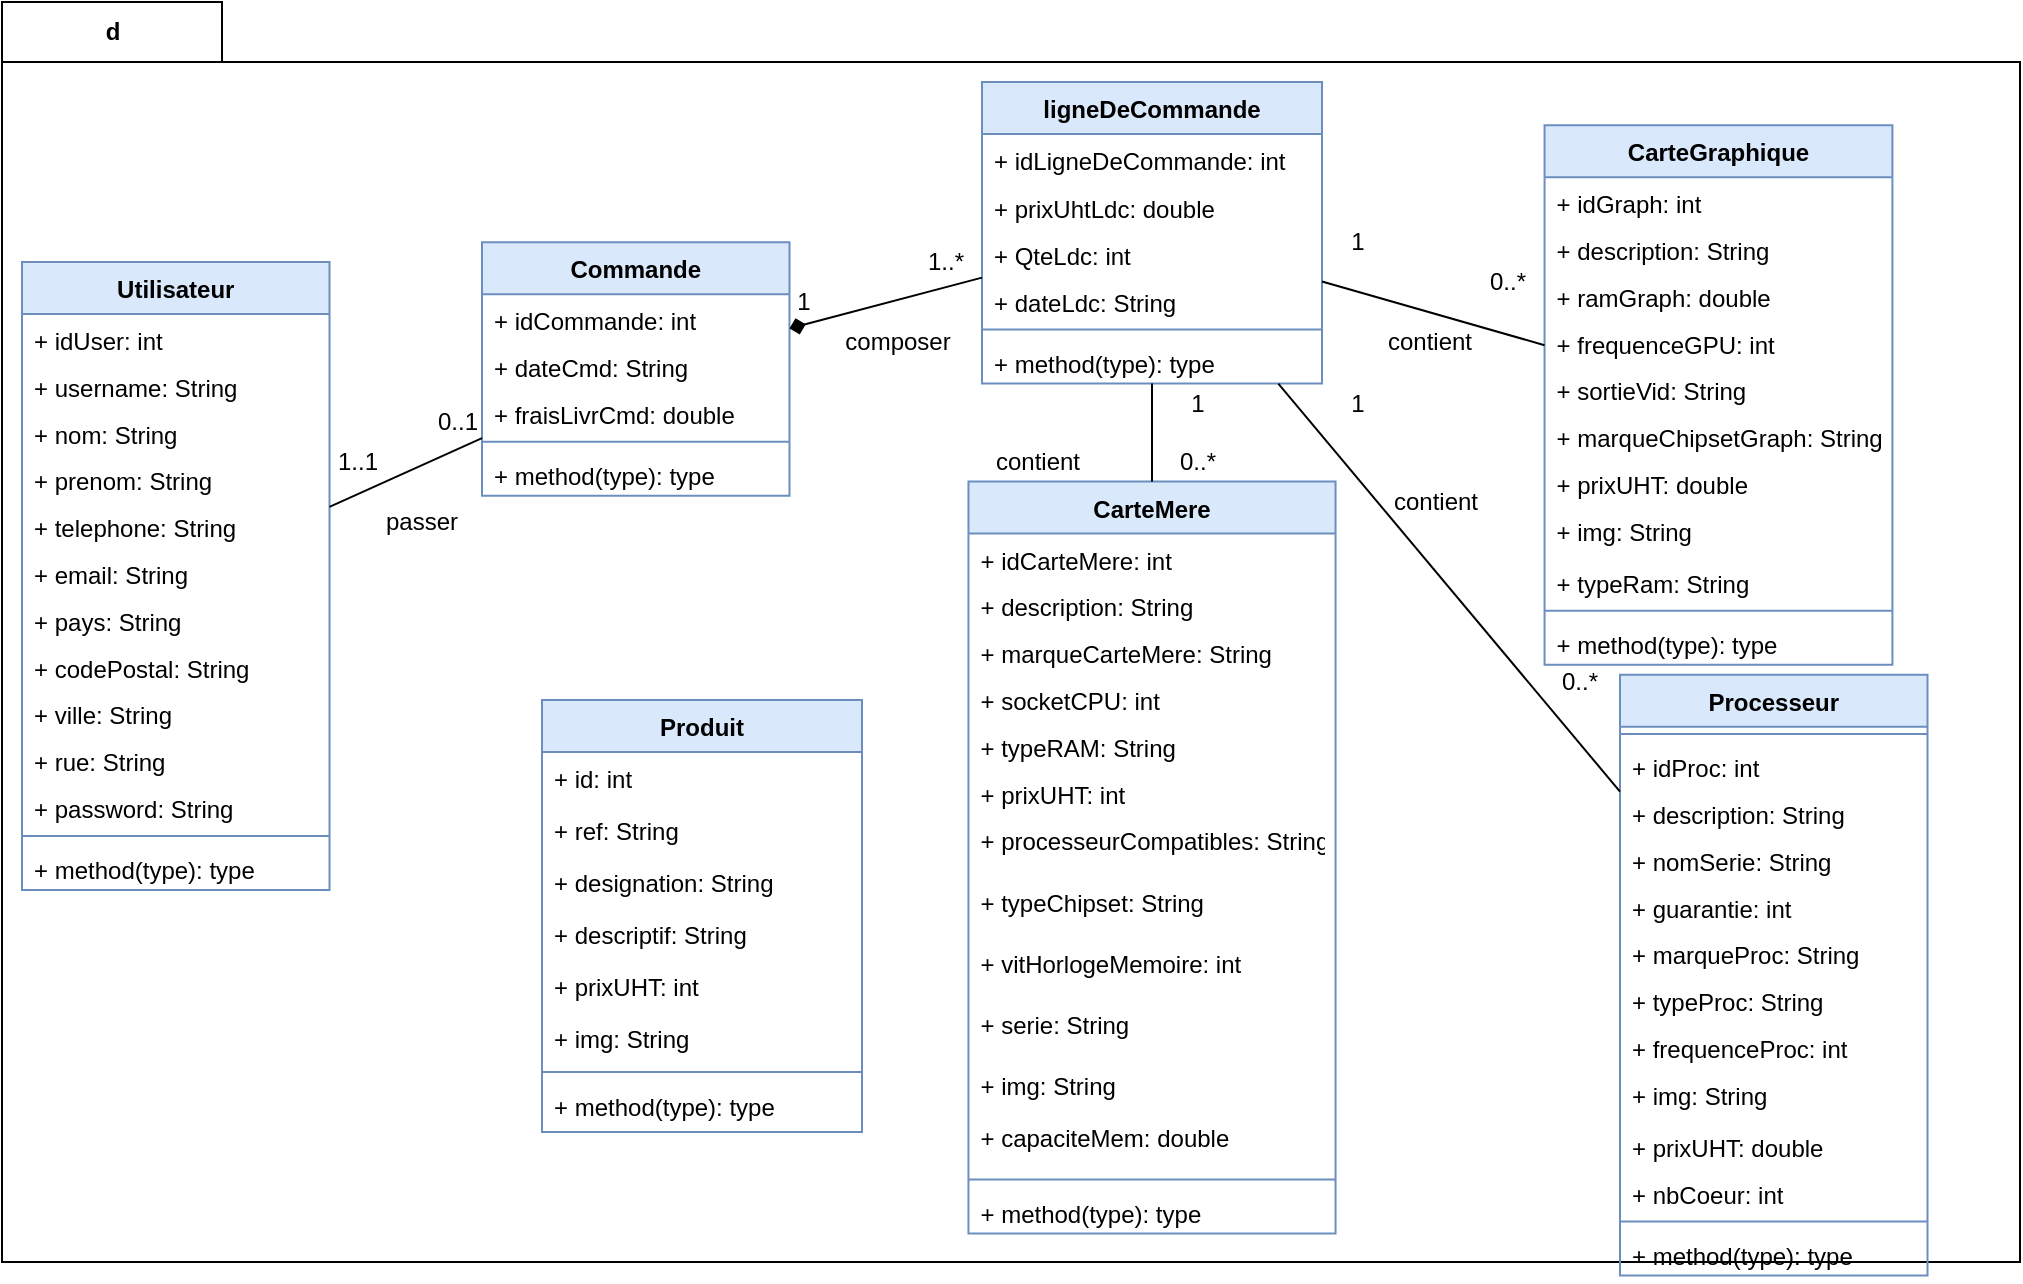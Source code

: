 <mxfile version="20.7.4" type="device"><diagram id="jd0MI3ag6T3FmrMU5Dw0" name="Page-1"><mxGraphModel dx="2291" dy="2435" grid="1" gridSize="10" guides="1" tooltips="1" connect="1" arrows="1" fold="1" page="1" pageScale="1" pageWidth="1169" pageHeight="827" math="0" shadow="0"><root><mxCell id="0"/><mxCell id="1" parent="0"/><mxCell id="aDa-YUK-E_-Q9KvznDAi-1" value="d" style="shape=folder;fontStyle=1;tabWidth=110;tabHeight=30;tabPosition=left;html=1;boundedLbl=1;labelInHeader=1;container=1;collapsible=0;" parent="1" vertex="1"><mxGeometry x="-1110" y="-1570" width="1009" height="630" as="geometry"/></mxCell><mxCell id="aDa-YUK-E_-Q9KvznDAi-2" value="" style="html=1;strokeColor=none;resizeWidth=1;resizeHeight=1;fillColor=none;part=1;connectable=0;allowArrows=0;deletable=0;" parent="aDa-YUK-E_-Q9KvznDAi-1" vertex="1"><mxGeometry width="1009.0" height="441.0" relative="1" as="geometry"><mxPoint y="30" as="offset"/></mxGeometry></mxCell><mxCell id="aDa-YUK-E_-Q9KvznDAi-3" value="Utilisateur" style="swimlane;fontStyle=1;align=center;verticalAlign=top;childLayout=stackLayout;horizontal=1;startSize=26;horizontalStack=0;resizeParent=1;resizeParentMax=0;resizeLast=0;collapsible=1;marginBottom=0;fillColor=#dae8fc;strokeColor=#6c8ebf;" parent="aDa-YUK-E_-Q9KvznDAi-1" vertex="1"><mxGeometry x="10.002" y="130.0" width="153.752" height="314.0" as="geometry"/></mxCell><mxCell id="aDa-YUK-E_-Q9KvznDAi-27" value="+ idUser: int" style="text;strokeColor=none;fillColor=none;align=left;verticalAlign=top;spacingLeft=4;spacingRight=4;overflow=hidden;rotatable=0;points=[[0,0.5],[1,0.5]];portConstraint=eastwest;" parent="aDa-YUK-E_-Q9KvznDAi-3" vertex="1"><mxGeometry y="26" width="153.752" height="23.4" as="geometry"/></mxCell><mxCell id="aDa-YUK-E_-Q9KvznDAi-4" value="+ username: String" style="text;strokeColor=none;fillColor=none;align=left;verticalAlign=top;spacingLeft=4;spacingRight=4;overflow=hidden;rotatable=0;points=[[0,0.5],[1,0.5]];portConstraint=eastwest;" parent="aDa-YUK-E_-Q9KvznDAi-3" vertex="1"><mxGeometry y="49.4" width="153.752" height="23.4" as="geometry"/></mxCell><mxCell id="_Gx2dROHAMaUT0edhnVg-2" value="+ nom: String" style="text;strokeColor=none;fillColor=none;align=left;verticalAlign=top;spacingLeft=4;spacingRight=4;overflow=hidden;rotatable=0;points=[[0,0.5],[1,0.5]];portConstraint=eastwest;" parent="aDa-YUK-E_-Q9KvznDAi-3" vertex="1"><mxGeometry y="72.8" width="153.752" height="23.4" as="geometry"/></mxCell><mxCell id="_Gx2dROHAMaUT0edhnVg-3" value="+ prenom: String" style="text;strokeColor=none;fillColor=none;align=left;verticalAlign=top;spacingLeft=4;spacingRight=4;overflow=hidden;rotatable=0;points=[[0,0.5],[1,0.5]];portConstraint=eastwest;" parent="aDa-YUK-E_-Q9KvznDAi-3" vertex="1"><mxGeometry y="96.2" width="153.752" height="23.4" as="geometry"/></mxCell><mxCell id="_Gx2dROHAMaUT0edhnVg-4" value="+ telephone: String" style="text;strokeColor=none;fillColor=none;align=left;verticalAlign=top;spacingLeft=4;spacingRight=4;overflow=hidden;rotatable=0;points=[[0,0.5],[1,0.5]];portConstraint=eastwest;" parent="aDa-YUK-E_-Q9KvznDAi-3" vertex="1"><mxGeometry y="119.6" width="153.752" height="23.4" as="geometry"/></mxCell><mxCell id="_Gx2dROHAMaUT0edhnVg-5" value="+ email: String" style="text;strokeColor=none;fillColor=none;align=left;verticalAlign=top;spacingLeft=4;spacingRight=4;overflow=hidden;rotatable=0;points=[[0,0.5],[1,0.5]];portConstraint=eastwest;" parent="aDa-YUK-E_-Q9KvznDAi-3" vertex="1"><mxGeometry y="143.0" width="153.752" height="23.4" as="geometry"/></mxCell><mxCell id="_Gx2dROHAMaUT0edhnVg-41" value="+ pays: String" style="text;strokeColor=none;fillColor=none;align=left;verticalAlign=top;spacingLeft=4;spacingRight=4;overflow=hidden;rotatable=0;points=[[0,0.5],[1,0.5]];portConstraint=eastwest;" parent="aDa-YUK-E_-Q9KvznDAi-3" vertex="1"><mxGeometry y="166.4" width="153.752" height="23.4" as="geometry"/></mxCell><mxCell id="_Gx2dROHAMaUT0edhnVg-42" value="+ codePostal: String" style="text;strokeColor=none;fillColor=none;align=left;verticalAlign=top;spacingLeft=4;spacingRight=4;overflow=hidden;rotatable=0;points=[[0,0.5],[1,0.5]];portConstraint=eastwest;" parent="aDa-YUK-E_-Q9KvznDAi-3" vertex="1"><mxGeometry y="189.8" width="153.752" height="23.4" as="geometry"/></mxCell><mxCell id="_Gx2dROHAMaUT0edhnVg-43" value="+ ville: String" style="text;strokeColor=none;fillColor=none;align=left;verticalAlign=top;spacingLeft=4;spacingRight=4;overflow=hidden;rotatable=0;points=[[0,0.5],[1,0.5]];portConstraint=eastwest;" parent="aDa-YUK-E_-Q9KvznDAi-3" vertex="1"><mxGeometry y="213.2" width="153.752" height="23.4" as="geometry"/></mxCell><mxCell id="_Gx2dROHAMaUT0edhnVg-44" value="+ rue: String" style="text;strokeColor=none;fillColor=none;align=left;verticalAlign=top;spacingLeft=4;spacingRight=4;overflow=hidden;rotatable=0;points=[[0,0.5],[1,0.5]];portConstraint=eastwest;" parent="aDa-YUK-E_-Q9KvznDAi-3" vertex="1"><mxGeometry y="236.6" width="153.752" height="23.4" as="geometry"/></mxCell><mxCell id="aDa-YUK-E_-Q9KvznDAi-28" value="+ password: String" style="text;strokeColor=none;fillColor=none;align=left;verticalAlign=top;spacingLeft=4;spacingRight=4;overflow=hidden;rotatable=0;points=[[0,0.5],[1,0.5]];portConstraint=eastwest;" parent="aDa-YUK-E_-Q9KvznDAi-3" vertex="1"><mxGeometry y="260.0" width="153.752" height="23.4" as="geometry"/></mxCell><mxCell id="aDa-YUK-E_-Q9KvznDAi-5" value="" style="line;strokeWidth=1;fillColor=none;align=left;verticalAlign=middle;spacingTop=-1;spacingLeft=3;spacingRight=3;rotatable=0;labelPosition=right;points=[];portConstraint=eastwest;strokeColor=inherit;" parent="aDa-YUK-E_-Q9KvznDAi-3" vertex="1"><mxGeometry y="283.4" width="153.752" height="7.2" as="geometry"/></mxCell><mxCell id="aDa-YUK-E_-Q9KvznDAi-6" value="+ method(type): type" style="text;strokeColor=none;fillColor=none;align=left;verticalAlign=top;spacingLeft=4;spacingRight=4;overflow=hidden;rotatable=0;points=[[0,0.5],[1,0.5]];portConstraint=eastwest;" parent="aDa-YUK-E_-Q9KvznDAi-3" vertex="1"><mxGeometry y="290.6" width="153.752" height="23.4" as="geometry"/></mxCell><mxCell id="aDa-YUK-E_-Q9KvznDAi-7" value="Commande" style="swimlane;fontStyle=1;align=center;verticalAlign=top;childLayout=stackLayout;horizontal=1;startSize=26;horizontalStack=0;resizeParent=1;resizeParentMax=0;resizeLast=0;collapsible=1;marginBottom=0;fillColor=#dae8fc;strokeColor=#6c8ebf;" parent="aDa-YUK-E_-Q9KvznDAi-1" vertex="1"><mxGeometry x="239.997" y="120.1" width="153.752" height="126.8" as="geometry"/></mxCell><mxCell id="aDa-YUK-E_-Q9KvznDAi-8" value="+ idCommande: int" style="text;strokeColor=none;fillColor=none;align=left;verticalAlign=top;spacingLeft=4;spacingRight=4;overflow=hidden;rotatable=0;points=[[0,0.5],[1,0.5]];portConstraint=eastwest;" parent="aDa-YUK-E_-Q9KvznDAi-7" vertex="1"><mxGeometry y="26" width="153.752" height="23.4" as="geometry"/></mxCell><mxCell id="_Gx2dROHAMaUT0edhnVg-39" value="+ dateCmd: String&#10;" style="text;strokeColor=none;fillColor=none;align=left;verticalAlign=top;spacingLeft=4;spacingRight=4;overflow=hidden;rotatable=0;points=[[0,0.5],[1,0.5]];portConstraint=eastwest;" parent="aDa-YUK-E_-Q9KvznDAi-7" vertex="1"><mxGeometry y="49.4" width="153.752" height="23.4" as="geometry"/></mxCell><mxCell id="_Gx2dROHAMaUT0edhnVg-40" value="+ fraisLivrCmd: double" style="text;strokeColor=none;fillColor=none;align=left;verticalAlign=top;spacingLeft=4;spacingRight=4;overflow=hidden;rotatable=0;points=[[0,0.5],[1,0.5]];portConstraint=eastwest;" parent="aDa-YUK-E_-Q9KvznDAi-7" vertex="1"><mxGeometry y="72.8" width="153.752" height="23.4" as="geometry"/></mxCell><mxCell id="aDa-YUK-E_-Q9KvznDAi-9" value="" style="line;strokeWidth=1;fillColor=none;align=left;verticalAlign=middle;spacingTop=-1;spacingLeft=3;spacingRight=3;rotatable=0;labelPosition=right;points=[];portConstraint=eastwest;strokeColor=inherit;" parent="aDa-YUK-E_-Q9KvznDAi-7" vertex="1"><mxGeometry y="96.2" width="153.752" height="7.2" as="geometry"/></mxCell><mxCell id="aDa-YUK-E_-Q9KvznDAi-10" value="+ method(type): type" style="text;strokeColor=none;fillColor=none;align=left;verticalAlign=top;spacingLeft=4;spacingRight=4;overflow=hidden;rotatable=0;points=[[0,0.5],[1,0.5]];portConstraint=eastwest;" parent="aDa-YUK-E_-Q9KvznDAi-7" vertex="1"><mxGeometry y="103.4" width="153.752" height="23.4" as="geometry"/></mxCell><mxCell id="aDa-YUK-E_-Q9KvznDAi-11" value="ligneDeCommande" style="swimlane;fontStyle=1;align=center;verticalAlign=top;childLayout=stackLayout;horizontal=1;startSize=26;horizontalStack=0;resizeParent=1;resizeParentMax=0;resizeLast=0;collapsible=1;marginBottom=0;fillColor=#dae8fc;strokeColor=#6c8ebf;" parent="aDa-YUK-E_-Q9KvznDAi-1" vertex="1"><mxGeometry x="490" y="40.0" width="170" height="150.8" as="geometry"/></mxCell><mxCell id="aDa-YUK-E_-Q9KvznDAi-12" value="+ idLigneDeCommande: int" style="text;strokeColor=none;fillColor=none;align=left;verticalAlign=top;spacingLeft=4;spacingRight=4;overflow=hidden;rotatable=0;points=[[0,0.5],[1,0.5]];portConstraint=eastwest;" parent="aDa-YUK-E_-Q9KvznDAi-11" vertex="1"><mxGeometry y="26" width="170" height="24" as="geometry"/></mxCell><mxCell id="_Gx2dROHAMaUT0edhnVg-37" value="+ prixUhtLdc: double" style="text;strokeColor=none;fillColor=none;align=left;verticalAlign=top;spacingLeft=4;spacingRight=4;overflow=hidden;rotatable=0;points=[[0,0.5],[1,0.5]];portConstraint=eastwest;" parent="aDa-YUK-E_-Q9KvznDAi-11" vertex="1"><mxGeometry y="50" width="170" height="23.4" as="geometry"/></mxCell><mxCell id="_Gx2dROHAMaUT0edhnVg-38" value="+ QteLdc: int" style="text;strokeColor=none;fillColor=none;align=left;verticalAlign=top;spacingLeft=4;spacingRight=4;overflow=hidden;rotatable=0;points=[[0,0.5],[1,0.5]];portConstraint=eastwest;" parent="aDa-YUK-E_-Q9KvznDAi-11" vertex="1"><mxGeometry y="73.4" width="170" height="23.4" as="geometry"/></mxCell><mxCell id="_Gx2dROHAMaUT0edhnVg-36" value="+ dateLdc: String&#10;" style="text;strokeColor=none;fillColor=none;align=left;verticalAlign=top;spacingLeft=4;spacingRight=4;overflow=hidden;rotatable=0;points=[[0,0.5],[1,0.5]];portConstraint=eastwest;" parent="aDa-YUK-E_-Q9KvznDAi-11" vertex="1"><mxGeometry y="96.8" width="170" height="23.4" as="geometry"/></mxCell><mxCell id="aDa-YUK-E_-Q9KvznDAi-13" value="" style="line;strokeWidth=1;fillColor=none;align=left;verticalAlign=middle;spacingTop=-1;spacingLeft=3;spacingRight=3;rotatable=0;labelPosition=right;points=[];portConstraint=eastwest;strokeColor=inherit;" parent="aDa-YUK-E_-Q9KvznDAi-11" vertex="1"><mxGeometry y="120.2" width="170" height="7.2" as="geometry"/></mxCell><mxCell id="aDa-YUK-E_-Q9KvznDAi-14" value="+ method(type): type" style="text;strokeColor=none;fillColor=none;align=left;verticalAlign=top;spacingLeft=4;spacingRight=4;overflow=hidden;rotatable=0;points=[[0,0.5],[1,0.5]];portConstraint=eastwest;" parent="aDa-YUK-E_-Q9KvznDAi-11" vertex="1"><mxGeometry y="127.4" width="170" height="23.4" as="geometry"/></mxCell><mxCell id="aDa-YUK-E_-Q9KvznDAi-15" value="Processeur" style="swimlane;fontStyle=1;align=center;verticalAlign=top;childLayout=stackLayout;horizontal=1;startSize=26;horizontalStack=0;resizeParent=1;resizeParentMax=0;resizeLast=0;collapsible=1;marginBottom=0;fillColor=#dae8fc;strokeColor=#6c8ebf;" parent="aDa-YUK-E_-Q9KvznDAi-1" vertex="1"><mxGeometry x="808.997" y="336.39" width="153.752" height="300.4" as="geometry"/></mxCell><mxCell id="aDa-YUK-E_-Q9KvznDAi-17" value="" style="line;strokeWidth=1;fillColor=none;align=left;verticalAlign=middle;spacingTop=-1;spacingLeft=3;spacingRight=3;rotatable=0;labelPosition=right;points=[];portConstraint=eastwest;strokeColor=inherit;" parent="aDa-YUK-E_-Q9KvznDAi-15" vertex="1"><mxGeometry y="26" width="153.752" height="7.2" as="geometry"/></mxCell><mxCell id="aDa-YUK-E_-Q9KvznDAi-16" value="+ idProc: int" style="text;strokeColor=none;fillColor=none;align=left;verticalAlign=top;spacingLeft=4;spacingRight=4;overflow=hidden;rotatable=0;points=[[0,0.5],[1,0.5]];portConstraint=eastwest;" parent="aDa-YUK-E_-Q9KvznDAi-15" vertex="1"><mxGeometry y="33.2" width="153.752" height="23.4" as="geometry"/></mxCell><mxCell id="_Gx2dROHAMaUT0edhnVg-47" value="+ description: String" style="text;strokeColor=none;fillColor=none;align=left;verticalAlign=top;spacingLeft=4;spacingRight=4;overflow=hidden;rotatable=0;points=[[0,0.5],[1,0.5]];portConstraint=eastwest;" parent="aDa-YUK-E_-Q9KvznDAi-15" vertex="1"><mxGeometry y="56.6" width="153.752" height="23.4" as="geometry"/></mxCell><mxCell id="_Gx2dROHAMaUT0edhnVg-15" value="+ nomSerie: String" style="text;strokeColor=none;fillColor=none;align=left;verticalAlign=top;spacingLeft=4;spacingRight=4;overflow=hidden;rotatable=0;points=[[0,0.5],[1,0.5]];portConstraint=eastwest;" parent="aDa-YUK-E_-Q9KvznDAi-15" vertex="1"><mxGeometry y="80.0" width="153.752" height="23.4" as="geometry"/></mxCell><mxCell id="_Gx2dROHAMaUT0edhnVg-17" value="+ guarantie: int" style="text;strokeColor=none;fillColor=none;align=left;verticalAlign=top;spacingLeft=4;spacingRight=4;overflow=hidden;rotatable=0;points=[[0,0.5],[1,0.5]];portConstraint=eastwest;" parent="aDa-YUK-E_-Q9KvznDAi-15" vertex="1"><mxGeometry y="103.4" width="153.752" height="23.4" as="geometry"/></mxCell><mxCell id="_Gx2dROHAMaUT0edhnVg-18" value="+ marqueProc: String" style="text;strokeColor=none;fillColor=none;align=left;verticalAlign=top;spacingLeft=4;spacingRight=4;overflow=hidden;rotatable=0;points=[[0,0.5],[1,0.5]];portConstraint=eastwest;" parent="aDa-YUK-E_-Q9KvznDAi-15" vertex="1"><mxGeometry y="126.8" width="153.752" height="23.4" as="geometry"/></mxCell><mxCell id="_Gx2dROHAMaUT0edhnVg-16" value="+ typeProc: String" style="text;strokeColor=none;fillColor=none;align=left;verticalAlign=top;spacingLeft=4;spacingRight=4;overflow=hidden;rotatable=0;points=[[0,0.5],[1,0.5]];portConstraint=eastwest;" parent="aDa-YUK-E_-Q9KvznDAi-15" vertex="1"><mxGeometry y="150.2" width="153.752" height="23.4" as="geometry"/></mxCell><mxCell id="_Gx2dROHAMaUT0edhnVg-14" value="+ frequenceProc: int" style="text;strokeColor=none;fillColor=none;align=left;verticalAlign=top;spacingLeft=4;spacingRight=4;overflow=hidden;rotatable=0;points=[[0,0.5],[1,0.5]];portConstraint=eastwest;" parent="aDa-YUK-E_-Q9KvznDAi-15" vertex="1"><mxGeometry y="173.6" width="153.752" height="23.4" as="geometry"/></mxCell><mxCell id="M6nzqcjOnSWmdFAn4UF1-11" value="+ img: String" style="text;strokeColor=none;fillColor=none;align=left;verticalAlign=top;spacingLeft=4;spacingRight=4;overflow=hidden;rotatable=0;points=[[0,0.5],[1,0.5]];portConstraint=eastwest;" vertex="1" parent="aDa-YUK-E_-Q9KvznDAi-15"><mxGeometry y="197.0" width="153.752" height="26" as="geometry"/></mxCell><mxCell id="_Gx2dROHAMaUT0edhnVg-27" value="+ prixUHT: double" style="text;strokeColor=none;fillColor=none;align=left;verticalAlign=top;spacingLeft=4;spacingRight=4;overflow=hidden;rotatable=0;points=[[0,0.5],[1,0.5]];portConstraint=eastwest;" parent="aDa-YUK-E_-Q9KvznDAi-15" vertex="1"><mxGeometry y="223.0" width="153.752" height="23.4" as="geometry"/></mxCell><mxCell id="_Gx2dROHAMaUT0edhnVg-19" value="+ nbCoeur: int" style="text;strokeColor=none;fillColor=none;align=left;verticalAlign=top;spacingLeft=4;spacingRight=4;overflow=hidden;rotatable=0;points=[[0,0.5],[1,0.5]];portConstraint=eastwest;" parent="aDa-YUK-E_-Q9KvznDAi-15" vertex="1"><mxGeometry y="246.4" width="153.752" height="23.4" as="geometry"/></mxCell><mxCell id="_Gx2dROHAMaUT0edhnVg-30" value="" style="line;strokeWidth=1;fillColor=none;align=left;verticalAlign=middle;spacingTop=-1;spacingLeft=3;spacingRight=3;rotatable=0;labelPosition=right;points=[];portConstraint=eastwest;strokeColor=inherit;" parent="aDa-YUK-E_-Q9KvznDAi-15" vertex="1"><mxGeometry y="269.8" width="153.752" height="7.2" as="geometry"/></mxCell><mxCell id="_Gx2dROHAMaUT0edhnVg-29" value="+ method(type): type" style="text;strokeColor=none;fillColor=none;align=left;verticalAlign=top;spacingLeft=4;spacingRight=4;overflow=hidden;rotatable=0;points=[[0,0.5],[1,0.5]];portConstraint=eastwest;" parent="aDa-YUK-E_-Q9KvznDAi-15" vertex="1"><mxGeometry y="277.0" width="153.752" height="23.4" as="geometry"/></mxCell><mxCell id="aDa-YUK-E_-Q9KvznDAi-19" value="CarteGraphique" style="swimlane;fontStyle=1;align=center;verticalAlign=top;childLayout=stackLayout;horizontal=1;startSize=26;horizontalStack=0;resizeParent=1;resizeParentMax=0;resizeLast=0;collapsible=1;marginBottom=0;fillColor=#dae8fc;strokeColor=#6c8ebf;" parent="aDa-YUK-E_-Q9KvznDAi-1" vertex="1"><mxGeometry x="771.279" y="61.6" width="173.932" height="269.8" as="geometry"/></mxCell><mxCell id="aDa-YUK-E_-Q9KvznDAi-20" value="+ idGraph: int" style="text;strokeColor=none;fillColor=none;align=left;verticalAlign=top;spacingLeft=4;spacingRight=4;overflow=hidden;rotatable=0;points=[[0,0.5],[1,0.5]];portConstraint=eastwest;" parent="aDa-YUK-E_-Q9KvznDAi-19" vertex="1"><mxGeometry y="26" width="173.932" height="23.4" as="geometry"/></mxCell><mxCell id="_Gx2dROHAMaUT0edhnVg-7" value="+ description: String" style="text;strokeColor=none;fillColor=none;align=left;verticalAlign=top;spacingLeft=4;spacingRight=4;overflow=hidden;rotatable=0;points=[[0,0.5],[1,0.5]];portConstraint=eastwest;" parent="aDa-YUK-E_-Q9KvznDAi-19" vertex="1"><mxGeometry y="49.4" width="173.932" height="23.4" as="geometry"/></mxCell><mxCell id="_Gx2dROHAMaUT0edhnVg-8" value="+ ramGraph: double" style="text;strokeColor=none;fillColor=none;align=left;verticalAlign=top;spacingLeft=4;spacingRight=4;overflow=hidden;rotatable=0;points=[[0,0.5],[1,0.5]];portConstraint=eastwest;" parent="aDa-YUK-E_-Q9KvznDAi-19" vertex="1"><mxGeometry y="72.8" width="173.932" height="23.4" as="geometry"/></mxCell><mxCell id="_Gx2dROHAMaUT0edhnVg-9" value="+ frequenceGPU: int" style="text;strokeColor=none;fillColor=none;align=left;verticalAlign=top;spacingLeft=4;spacingRight=4;overflow=hidden;rotatable=0;points=[[0,0.5],[1,0.5]];portConstraint=eastwest;" parent="aDa-YUK-E_-Q9KvznDAi-19" vertex="1"><mxGeometry y="96.2" width="173.932" height="23.4" as="geometry"/></mxCell><mxCell id="_Gx2dROHAMaUT0edhnVg-10" value="+ sortieVid: String" style="text;strokeColor=none;fillColor=none;align=left;verticalAlign=top;spacingLeft=4;spacingRight=4;overflow=hidden;rotatable=0;points=[[0,0.5],[1,0.5]];portConstraint=eastwest;" parent="aDa-YUK-E_-Q9KvznDAi-19" vertex="1"><mxGeometry y="119.6" width="173.932" height="23.4" as="geometry"/></mxCell><mxCell id="_Gx2dROHAMaUT0edhnVg-11" value="+ marqueChipsetGraph: String" style="text;strokeColor=none;fillColor=none;align=left;verticalAlign=top;spacingLeft=4;spacingRight=4;overflow=hidden;rotatable=0;points=[[0,0.5],[1,0.5]];portConstraint=eastwest;" parent="aDa-YUK-E_-Q9KvznDAi-19" vertex="1"><mxGeometry y="143.0" width="173.932" height="23.4" as="geometry"/></mxCell><mxCell id="_Gx2dROHAMaUT0edhnVg-26" value="+ prixUHT: double" style="text;strokeColor=none;fillColor=none;align=left;verticalAlign=top;spacingLeft=4;spacingRight=4;overflow=hidden;rotatable=0;points=[[0,0.5],[1,0.5]];portConstraint=eastwest;" parent="aDa-YUK-E_-Q9KvznDAi-19" vertex="1"><mxGeometry y="166.4" width="173.932" height="23.4" as="geometry"/></mxCell><mxCell id="M6nzqcjOnSWmdFAn4UF1-12" value="+ img: String" style="text;strokeColor=none;fillColor=none;align=left;verticalAlign=top;spacingLeft=4;spacingRight=4;overflow=hidden;rotatable=0;points=[[0,0.5],[1,0.5]];portConstraint=eastwest;" vertex="1" parent="aDa-YUK-E_-Q9KvznDAi-19"><mxGeometry y="189.8" width="173.932" height="26" as="geometry"/></mxCell><mxCell id="_Gx2dROHAMaUT0edhnVg-12" value="+ typeRam: String" style="text;strokeColor=none;fillColor=none;align=left;verticalAlign=top;spacingLeft=4;spacingRight=4;overflow=hidden;rotatable=0;points=[[0,0.5],[1,0.5]];portConstraint=eastwest;" parent="aDa-YUK-E_-Q9KvznDAi-19" vertex="1"><mxGeometry y="215.8" width="173.932" height="23.4" as="geometry"/></mxCell><mxCell id="aDa-YUK-E_-Q9KvznDAi-21" value="" style="line;strokeWidth=1;fillColor=none;align=left;verticalAlign=middle;spacingTop=-1;spacingLeft=3;spacingRight=3;rotatable=0;labelPosition=right;points=[];portConstraint=eastwest;strokeColor=inherit;" parent="aDa-YUK-E_-Q9KvznDAi-19" vertex="1"><mxGeometry y="239.2" width="173.932" height="7.2" as="geometry"/></mxCell><mxCell id="aDa-YUK-E_-Q9KvznDAi-22" value="+ method(type): type" style="text;strokeColor=none;fillColor=none;align=left;verticalAlign=top;spacingLeft=4;spacingRight=4;overflow=hidden;rotatable=0;points=[[0,0.5],[1,0.5]];portConstraint=eastwest;" parent="aDa-YUK-E_-Q9KvznDAi-19" vertex="1"><mxGeometry y="246.4" width="173.932" height="23.4" as="geometry"/></mxCell><mxCell id="aDa-YUK-E_-Q9KvznDAi-23" value="CarteMere" style="swimlane;fontStyle=1;align=center;verticalAlign=top;childLayout=stackLayout;horizontal=1;startSize=26;horizontalStack=0;resizeParent=1;resizeParentMax=0;resizeLast=0;collapsible=1;marginBottom=0;fillColor=#dae8fc;strokeColor=#6c8ebf;" parent="aDa-YUK-E_-Q9KvznDAi-1" vertex="1"><mxGeometry x="483.231" y="239.801" width="183.542" height="376.0" as="geometry"/></mxCell><mxCell id="aDa-YUK-E_-Q9KvznDAi-24" value="+ idCarteMere: int" style="text;strokeColor=none;fillColor=none;align=left;verticalAlign=top;spacingLeft=4;spacingRight=4;overflow=hidden;rotatable=0;points=[[0,0.5],[1,0.5]];portConstraint=eastwest;" parent="aDa-YUK-E_-Q9KvznDAi-23" vertex="1"><mxGeometry y="26" width="183.542" height="23.4" as="geometry"/></mxCell><mxCell id="_Gx2dROHAMaUT0edhnVg-46" value="+ description: String" style="text;strokeColor=none;fillColor=none;align=left;verticalAlign=top;spacingLeft=4;spacingRight=4;overflow=hidden;rotatable=0;points=[[0,0.5],[1,0.5]];portConstraint=eastwest;" parent="aDa-YUK-E_-Q9KvznDAi-23" vertex="1"><mxGeometry y="49.4" width="183.542" height="23.4" as="geometry"/></mxCell><mxCell id="_Gx2dROHAMaUT0edhnVg-21" value="+ marqueCarteMere: String" style="text;strokeColor=none;fillColor=none;align=left;verticalAlign=top;spacingLeft=4;spacingRight=4;overflow=hidden;rotatable=0;points=[[0,0.5],[1,0.5]];portConstraint=eastwest;" parent="aDa-YUK-E_-Q9KvznDAi-23" vertex="1"><mxGeometry y="72.8" width="183.542" height="23.4" as="geometry"/></mxCell><mxCell id="_Gx2dROHAMaUT0edhnVg-24" value="+ socketCPU: int" style="text;strokeColor=none;fillColor=none;align=left;verticalAlign=top;spacingLeft=4;spacingRight=4;overflow=hidden;rotatable=0;points=[[0,0.5],[1,0.5]];portConstraint=eastwest;" parent="aDa-YUK-E_-Q9KvznDAi-23" vertex="1"><mxGeometry y="96.2" width="183.542" height="23.4" as="geometry"/></mxCell><mxCell id="_Gx2dROHAMaUT0edhnVg-23" value="+ typeRAM: String" style="text;strokeColor=none;fillColor=none;align=left;verticalAlign=top;spacingLeft=4;spacingRight=4;overflow=hidden;rotatable=0;points=[[0,0.5],[1,0.5]];portConstraint=eastwest;" parent="aDa-YUK-E_-Q9KvznDAi-23" vertex="1"><mxGeometry y="119.6" width="183.542" height="23.4" as="geometry"/></mxCell><mxCell id="_Gx2dROHAMaUT0edhnVg-20" value="+ prixUHT: int" style="text;strokeColor=none;fillColor=none;align=left;verticalAlign=top;spacingLeft=4;spacingRight=4;overflow=hidden;rotatable=0;points=[[0,0.5],[1,0.5]];portConstraint=eastwest;" parent="aDa-YUK-E_-Q9KvznDAi-23" vertex="1"><mxGeometry y="143.0" width="183.542" height="23.4" as="geometry"/></mxCell><mxCell id="_Gx2dROHAMaUT0edhnVg-32" value="+ processeurCompatibles: String" style="text;strokeColor=none;fillColor=none;align=left;verticalAlign=top;spacingLeft=4;spacingRight=4;overflow=hidden;rotatable=0;points=[[0,0.5],[1,0.5]];portConstraint=eastwest;" parent="aDa-YUK-E_-Q9KvznDAi-23" vertex="1"><mxGeometry y="166.4" width="183.542" height="30.6" as="geometry"/></mxCell><mxCell id="_Gx2dROHAMaUT0edhnVg-31" value="+ typeChipset: String" style="text;strokeColor=none;fillColor=none;align=left;verticalAlign=top;spacingLeft=4;spacingRight=4;overflow=hidden;rotatable=0;points=[[0,0.5],[1,0.5]];portConstraint=eastwest;" parent="aDa-YUK-E_-Q9KvznDAi-23" vertex="1"><mxGeometry y="197.0" width="183.542" height="30.6" as="geometry"/></mxCell><mxCell id="_Gx2dROHAMaUT0edhnVg-33" value="+ vitHorlogeMemoire: int" style="text;strokeColor=none;fillColor=none;align=left;verticalAlign=top;spacingLeft=4;spacingRight=4;overflow=hidden;rotatable=0;points=[[0,0.5],[1,0.5]];portConstraint=eastwest;" parent="aDa-YUK-E_-Q9KvznDAi-23" vertex="1"><mxGeometry y="227.6" width="183.542" height="30.6" as="geometry"/></mxCell><mxCell id="_Gx2dROHAMaUT0edhnVg-22" value="+ serie: String" style="text;strokeColor=none;fillColor=none;align=left;verticalAlign=top;spacingLeft=4;spacingRight=4;overflow=hidden;rotatable=0;points=[[0,0.5],[1,0.5]];portConstraint=eastwest;" parent="aDa-YUK-E_-Q9KvznDAi-23" vertex="1"><mxGeometry y="258.2" width="183.542" height="30.6" as="geometry"/></mxCell><mxCell id="M6nzqcjOnSWmdFAn4UF1-10" value="+ img: String" style="text;strokeColor=none;fillColor=none;align=left;verticalAlign=top;spacingLeft=4;spacingRight=4;overflow=hidden;rotatable=0;points=[[0,0.5],[1,0.5]];portConstraint=eastwest;" vertex="1" parent="aDa-YUK-E_-Q9KvznDAi-23"><mxGeometry y="288.8" width="183.542" height="26" as="geometry"/></mxCell><mxCell id="_Gx2dROHAMaUT0edhnVg-34" value="+ capaciteMem: double" style="text;strokeColor=none;fillColor=none;align=left;verticalAlign=top;spacingLeft=4;spacingRight=4;overflow=hidden;rotatable=0;points=[[0,0.5],[1,0.5]];portConstraint=eastwest;" parent="aDa-YUK-E_-Q9KvznDAi-23" vertex="1"><mxGeometry y="314.8" width="183.542" height="30.6" as="geometry"/></mxCell><mxCell id="aDa-YUK-E_-Q9KvznDAi-25" value="" style="line;strokeWidth=1;fillColor=none;align=left;verticalAlign=middle;spacingTop=-1;spacingLeft=3;spacingRight=3;rotatable=0;labelPosition=right;points=[];portConstraint=eastwest;strokeColor=inherit;" parent="aDa-YUK-E_-Q9KvznDAi-23" vertex="1"><mxGeometry y="345.4" width="183.542" height="7.2" as="geometry"/></mxCell><mxCell id="aDa-YUK-E_-Q9KvznDAi-26" value="+ method(type): type" style="text;strokeColor=none;fillColor=none;align=left;verticalAlign=top;spacingLeft=4;spacingRight=4;overflow=hidden;rotatable=0;points=[[0,0.5],[1,0.5]];portConstraint=eastwest;" parent="aDa-YUK-E_-Q9KvznDAi-23" vertex="1"><mxGeometry y="352.6" width="183.542" height="23.4" as="geometry"/></mxCell><mxCell id="aDa-YUK-E_-Q9KvznDAi-29" value="" style="endArrow=none;html=1;rounded=0;" parent="aDa-YUK-E_-Q9KvznDAi-1" source="aDa-YUK-E_-Q9KvznDAi-11" target="aDa-YUK-E_-Q9KvznDAi-19" edge="1"><mxGeometry width="50" height="50" relative="1" as="geometry"><mxPoint x="617.526" y="144.4" as="sourcePoint"/><mxPoint x="665.574" y="99.4" as="targetPoint"/></mxGeometry></mxCell><mxCell id="aDa-YUK-E_-Q9KvznDAi-30" value="" style="endArrow=none;html=1;rounded=0;" parent="aDa-YUK-E_-Q9KvznDAi-1" source="aDa-YUK-E_-Q9KvznDAi-11" target="aDa-YUK-E_-Q9KvznDAi-15" edge="1"><mxGeometry width="50" height="50" relative="1" as="geometry"><mxPoint x="569.479" y="171.7" as="sourcePoint"/><mxPoint x="732.84" y="120.7" as="targetPoint"/></mxGeometry></mxCell><mxCell id="aDa-YUK-E_-Q9KvznDAi-31" value="" style="endArrow=none;html=1;rounded=0;" parent="aDa-YUK-E_-Q9KvznDAi-1" source="aDa-YUK-E_-Q9KvznDAi-11" target="aDa-YUK-E_-Q9KvznDAi-23" edge="1"><mxGeometry width="50" height="50" relative="1" as="geometry"><mxPoint x="579.088" y="180.7" as="sourcePoint"/><mxPoint x="742.45" y="129.7" as="targetPoint"/></mxGeometry></mxCell><mxCell id="aDa-YUK-E_-Q9KvznDAi-32" value="" style="endArrow=none;html=1;rounded=0;" parent="aDa-YUK-E_-Q9KvznDAi-1" source="aDa-YUK-E_-Q9KvznDAi-3" target="aDa-YUK-E_-Q9KvznDAi-7" edge="1"><mxGeometry width="50" height="50" relative="1" as="geometry"><mxPoint x="247.56" y="212.2" as="sourcePoint"/><mxPoint x="410.921" y="161.2" as="targetPoint"/></mxGeometry></mxCell><mxCell id="_Gx2dROHAMaUT0edhnVg-35" value="" style="endArrow=none;html=1;rounded=0;startArrow=diamond;startFill=1;" parent="aDa-YUK-E_-Q9KvznDAi-1" source="aDa-YUK-E_-Q9KvznDAi-7" target="aDa-YUK-E_-Q9KvznDAi-11" edge="1"><mxGeometry width="50" height="50" relative="1" as="geometry"><mxPoint x="479" y="390" as="sourcePoint"/><mxPoint x="529" y="340" as="targetPoint"/></mxGeometry></mxCell><mxCell id="E3-Y0pPcQgHIank6EgRD-1" value="1" style="text;html=1;strokeColor=none;fillColor=none;align=center;verticalAlign=middle;whiteSpace=wrap;rounded=0;" parent="aDa-YUK-E_-Q9KvznDAi-1" vertex="1"><mxGeometry x="382.75" y="140" width="36.25" height="19.9" as="geometry"/></mxCell><mxCell id="E3-Y0pPcQgHIank6EgRD-2" value="1..*" style="text;html=1;strokeColor=none;fillColor=none;align=center;verticalAlign=middle;whiteSpace=wrap;rounded=0;" parent="aDa-YUK-E_-Q9KvznDAi-1" vertex="1"><mxGeometry x="453.75" y="120.1" width="36.25" height="19.9" as="geometry"/></mxCell><mxCell id="E3-Y0pPcQgHIank6EgRD-3" value="0..1" style="text;html=1;strokeColor=none;fillColor=none;align=center;verticalAlign=middle;whiteSpace=wrap;rounded=0;" parent="aDa-YUK-E_-Q9KvznDAi-1" vertex="1"><mxGeometry x="210" y="200" width="36.25" height="19.9" as="geometry"/></mxCell><mxCell id="E3-Y0pPcQgHIank6EgRD-4" value="1..1" style="text;html=1;strokeColor=none;fillColor=none;align=center;verticalAlign=middle;whiteSpace=wrap;rounded=0;" parent="aDa-YUK-E_-Q9KvznDAi-1" vertex="1"><mxGeometry x="160" y="219.9" width="36.25" height="19.9" as="geometry"/></mxCell><mxCell id="E3-Y0pPcQgHIank6EgRD-5" value="0..*" style="text;html=1;strokeColor=none;fillColor=none;align=center;verticalAlign=middle;whiteSpace=wrap;rounded=0;" parent="aDa-YUK-E_-Q9KvznDAi-1" vertex="1"><mxGeometry x="580" y="219.9" width="36.25" height="19.9" as="geometry"/></mxCell><mxCell id="E3-Y0pPcQgHIank6EgRD-6" value="1" style="text;html=1;strokeColor=none;fillColor=none;align=center;verticalAlign=middle;whiteSpace=wrap;rounded=0;" parent="aDa-YUK-E_-Q9KvznDAi-1" vertex="1"><mxGeometry x="580" y="190.8" width="36.25" height="19.9" as="geometry"/></mxCell><mxCell id="E3-Y0pPcQgHIank6EgRD-8" value="1" style="text;html=1;strokeColor=none;fillColor=none;align=center;verticalAlign=middle;whiteSpace=wrap;rounded=0;" parent="aDa-YUK-E_-Q9KvznDAi-1" vertex="1"><mxGeometry x="660" y="190.8" width="36.25" height="19.9" as="geometry"/></mxCell><mxCell id="E3-Y0pPcQgHIank6EgRD-9" value="1" style="text;html=1;strokeColor=none;fillColor=none;align=center;verticalAlign=middle;whiteSpace=wrap;rounded=0;" parent="aDa-YUK-E_-Q9KvznDAi-1" vertex="1"><mxGeometry x="660" y="110.1" width="36.25" height="19.9" as="geometry"/></mxCell><mxCell id="E3-Y0pPcQgHIank6EgRD-10" value="0..*" style="text;html=1;strokeColor=none;fillColor=none;align=center;verticalAlign=middle;whiteSpace=wrap;rounded=0;" parent="aDa-YUK-E_-Q9KvznDAi-1" vertex="1"><mxGeometry x="771.28" y="330.0" width="36.25" height="19.9" as="geometry"/></mxCell><mxCell id="E3-Y0pPcQgHIank6EgRD-11" value="0..*" style="text;html=1;strokeColor=none;fillColor=none;align=center;verticalAlign=middle;whiteSpace=wrap;rounded=0;" parent="aDa-YUK-E_-Q9KvznDAi-1" vertex="1"><mxGeometry x="735.03" y="130" width="36.25" height="19.9" as="geometry"/></mxCell><mxCell id="E3-Y0pPcQgHIank6EgRD-12" value="passer" style="text;html=1;strokeColor=none;fillColor=none;align=center;verticalAlign=middle;whiteSpace=wrap;rounded=0;" parent="aDa-YUK-E_-Q9KvznDAi-1" vertex="1"><mxGeometry x="180" y="245.05" width="60" height="30" as="geometry"/></mxCell><mxCell id="E3-Y0pPcQgHIank6EgRD-14" value="composer" style="text;html=1;strokeColor=none;fillColor=none;align=center;verticalAlign=middle;whiteSpace=wrap;rounded=0;" parent="aDa-YUK-E_-Q9KvznDAi-1" vertex="1"><mxGeometry x="430" y="159.9" width="36.25" height="19.9" as="geometry"/></mxCell><mxCell id="E3-Y0pPcQgHIank6EgRD-15" value="contient&lt;span style=&quot;color: rgba(0, 0, 0, 0); font-family: monospace; font-size: 0px; text-align: start;&quot;&gt;%3CmxGraphModel%3E%3Croot%3E%3CmxCell%20id%3D%220%22%2F%3E%3CmxCell%20id%3D%221%22%20parent%3D%220%22%2F%3E%3CmxCell%20id%3D%222%22%20value%3D%22composer%22%20style%3D%22text%3Bhtml%3D1%3BstrokeColor%3Dnone%3BfillColor%3Dnone%3Balign%3Dcenter%3BverticalAlign%3Dmiddle%3BwhiteSpace%3Dwrap%3Brounded%3D0%3B%22%20vertex%3D%221%22%20parent%3D%221%22%3E%3CmxGeometry%20x%3D%22-680%22%20y%3D%22-1410.1%22%20width%3D%2236.25%22%20height%3D%2219.9%22%20as%3D%22geometry%22%2F%3E%3C%2FmxCell%3E%3C%2Froot%3E%3C%2FmxGraphModel%3E&lt;/span&gt;" style="text;html=1;strokeColor=none;fillColor=none;align=center;verticalAlign=middle;whiteSpace=wrap;rounded=0;" parent="aDa-YUK-E_-Q9KvznDAi-1" vertex="1"><mxGeometry x="696.25" y="159.9" width="36.25" height="19.9" as="geometry"/></mxCell><mxCell id="E3-Y0pPcQgHIank6EgRD-16" value="contient" style="text;html=1;strokeColor=none;fillColor=none;align=center;verticalAlign=middle;whiteSpace=wrap;rounded=0;" parent="aDa-YUK-E_-Q9KvznDAi-1" vertex="1"><mxGeometry x="698.78" y="239.8" width="36.25" height="19.9" as="geometry"/></mxCell><mxCell id="E3-Y0pPcQgHIank6EgRD-17" value="contient" style="text;html=1;strokeColor=none;fillColor=none;align=center;verticalAlign=middle;whiteSpace=wrap;rounded=0;" parent="aDa-YUK-E_-Q9KvznDAi-1" vertex="1"><mxGeometry x="500" y="219.9" width="36.25" height="19.9" as="geometry"/></mxCell><mxCell id="M6nzqcjOnSWmdFAn4UF1-1" value="Produit" style="swimlane;fontStyle=1;align=center;verticalAlign=top;childLayout=stackLayout;horizontal=1;startSize=26;horizontalStack=0;resizeParent=1;resizeParentMax=0;resizeLast=0;collapsible=1;marginBottom=0;fillColor=#dae8fc;strokeColor=#6c8ebf;" vertex="1" parent="aDa-YUK-E_-Q9KvznDAi-1"><mxGeometry x="270" y="349" width="160" height="216" as="geometry"/></mxCell><mxCell id="M6nzqcjOnSWmdFAn4UF1-2" value="+ id: int" style="text;strokeColor=none;fillColor=none;align=left;verticalAlign=top;spacingLeft=4;spacingRight=4;overflow=hidden;rotatable=0;points=[[0,0.5],[1,0.5]];portConstraint=eastwest;" vertex="1" parent="M6nzqcjOnSWmdFAn4UF1-1"><mxGeometry y="26" width="160" height="26" as="geometry"/></mxCell><mxCell id="M6nzqcjOnSWmdFAn4UF1-6" value="+ ref: String" style="text;strokeColor=none;fillColor=none;align=left;verticalAlign=top;spacingLeft=4;spacingRight=4;overflow=hidden;rotatable=0;points=[[0,0.5],[1,0.5]];portConstraint=eastwest;" vertex="1" parent="M6nzqcjOnSWmdFAn4UF1-1"><mxGeometry y="52" width="160" height="26" as="geometry"/></mxCell><mxCell id="M6nzqcjOnSWmdFAn4UF1-7" value="+ designation: String" style="text;strokeColor=none;fillColor=none;align=left;verticalAlign=top;spacingLeft=4;spacingRight=4;overflow=hidden;rotatable=0;points=[[0,0.5],[1,0.5]];portConstraint=eastwest;" vertex="1" parent="M6nzqcjOnSWmdFAn4UF1-1"><mxGeometry y="78" width="160" height="26" as="geometry"/></mxCell><mxCell id="M6nzqcjOnSWmdFAn4UF1-8" value="+ descriptif: String" style="text;strokeColor=none;fillColor=none;align=left;verticalAlign=top;spacingLeft=4;spacingRight=4;overflow=hidden;rotatable=0;points=[[0,0.5],[1,0.5]];portConstraint=eastwest;" vertex="1" parent="M6nzqcjOnSWmdFAn4UF1-1"><mxGeometry y="104" width="160" height="26" as="geometry"/></mxCell><mxCell id="M6nzqcjOnSWmdFAn4UF1-5" value="+ prixUHT: int" style="text;strokeColor=none;fillColor=none;align=left;verticalAlign=top;spacingLeft=4;spacingRight=4;overflow=hidden;rotatable=0;points=[[0,0.5],[1,0.5]];portConstraint=eastwest;" vertex="1" parent="M6nzqcjOnSWmdFAn4UF1-1"><mxGeometry y="130" width="160" height="26" as="geometry"/></mxCell><mxCell id="M6nzqcjOnSWmdFAn4UF1-9" value="+ img: String" style="text;strokeColor=none;fillColor=none;align=left;verticalAlign=top;spacingLeft=4;spacingRight=4;overflow=hidden;rotatable=0;points=[[0,0.5],[1,0.5]];portConstraint=eastwest;" vertex="1" parent="M6nzqcjOnSWmdFAn4UF1-1"><mxGeometry y="156" width="160" height="26" as="geometry"/></mxCell><mxCell id="M6nzqcjOnSWmdFAn4UF1-3" value="" style="line;strokeWidth=1;fillColor=none;align=left;verticalAlign=middle;spacingTop=-1;spacingLeft=3;spacingRight=3;rotatable=0;labelPosition=right;points=[];portConstraint=eastwest;strokeColor=inherit;" vertex="1" parent="M6nzqcjOnSWmdFAn4UF1-1"><mxGeometry y="182" width="160" height="8" as="geometry"/></mxCell><mxCell id="M6nzqcjOnSWmdFAn4UF1-4" value="+ method(type): type" style="text;strokeColor=none;fillColor=none;align=left;verticalAlign=top;spacingLeft=4;spacingRight=4;overflow=hidden;rotatable=0;points=[[0,0.5],[1,0.5]];portConstraint=eastwest;" vertex="1" parent="M6nzqcjOnSWmdFAn4UF1-1"><mxGeometry y="190" width="160" height="26" as="geometry"/></mxCell></root></mxGraphModel></diagram></mxfile>